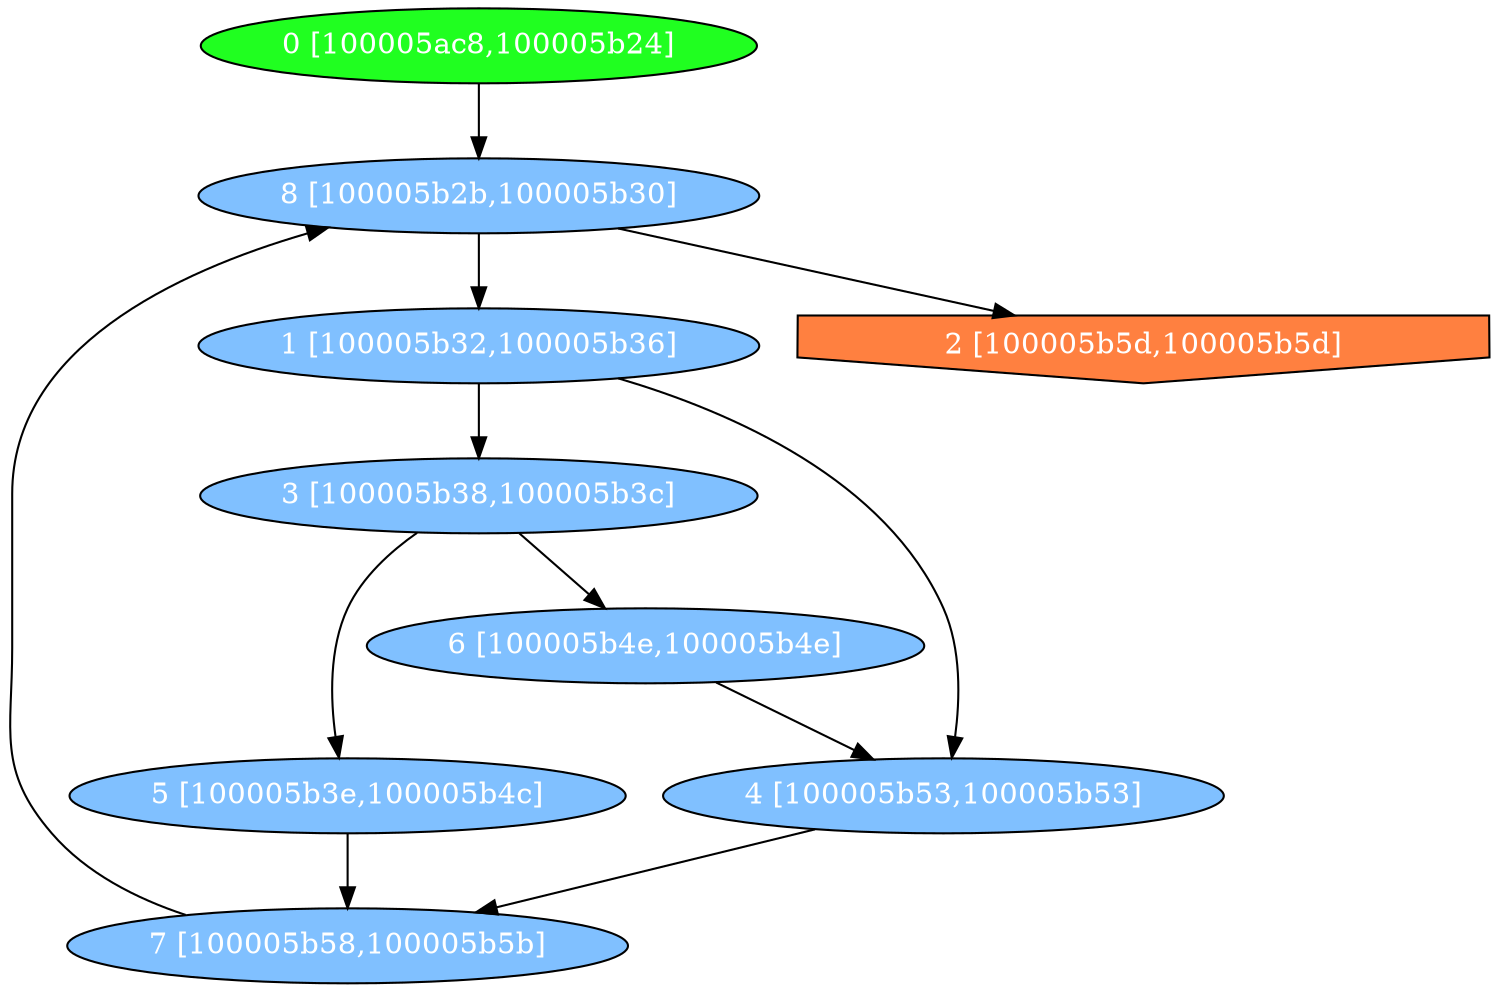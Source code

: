 diGraph tar{
	tar_0  [style=filled fillcolor="#20FF20" fontcolor="#ffffff" shape=oval label="0 [100005ac8,100005b24]"]
	tar_1  [style=filled fillcolor="#80C0FF" fontcolor="#ffffff" shape=oval label="1 [100005b32,100005b36]"]
	tar_2  [style=filled fillcolor="#FF8040" fontcolor="#ffffff" shape=invhouse label="2 [100005b5d,100005b5d]"]
	tar_3  [style=filled fillcolor="#80C0FF" fontcolor="#ffffff" shape=oval label="3 [100005b38,100005b3c]"]
	tar_4  [style=filled fillcolor="#80C0FF" fontcolor="#ffffff" shape=oval label="4 [100005b53,100005b53]"]
	tar_5  [style=filled fillcolor="#80C0FF" fontcolor="#ffffff" shape=oval label="5 [100005b3e,100005b4c]"]
	tar_6  [style=filled fillcolor="#80C0FF" fontcolor="#ffffff" shape=oval label="6 [100005b4e,100005b4e]"]
	tar_7  [style=filled fillcolor="#80C0FF" fontcolor="#ffffff" shape=oval label="7 [100005b58,100005b5b]"]
	tar_8  [style=filled fillcolor="#80C0FF" fontcolor="#ffffff" shape=oval label="8 [100005b2b,100005b30]"]

	tar_0 -> tar_8
	tar_1 -> tar_3
	tar_1 -> tar_4
	tar_3 -> tar_5
	tar_3 -> tar_6
	tar_4 -> tar_7
	tar_5 -> tar_7
	tar_6 -> tar_4
	tar_7 -> tar_8
	tar_8 -> tar_1
	tar_8 -> tar_2
}